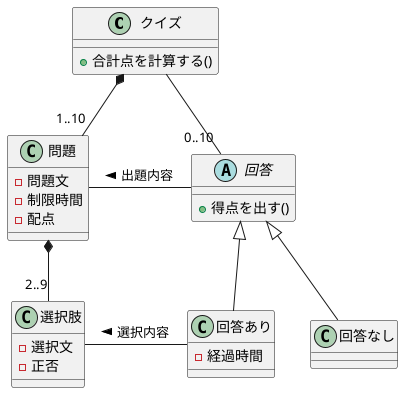 @startuml quiz

class クイズ {
    + 合計点を計算する()
}

class 問題 {
    - 問題文
    - 制限時間
    - 配点
}

class 選択肢 {
    - 選択文
    - 正否
}

abstract 回答 {
    + 得点を出す()
}

class 回答あり {
    - 経過時間
}

class 回答なし {
}

クイズ *-- "1..10" 問題
問題 *-- "2..9" 選択肢
クイズ -- "0..10" 回答
問題 - 回答: < 出題内容
回答 <|-- 回答あり
回答 <|-- 回答なし
選択肢 - 回答あり: < 選択内容



@enduml